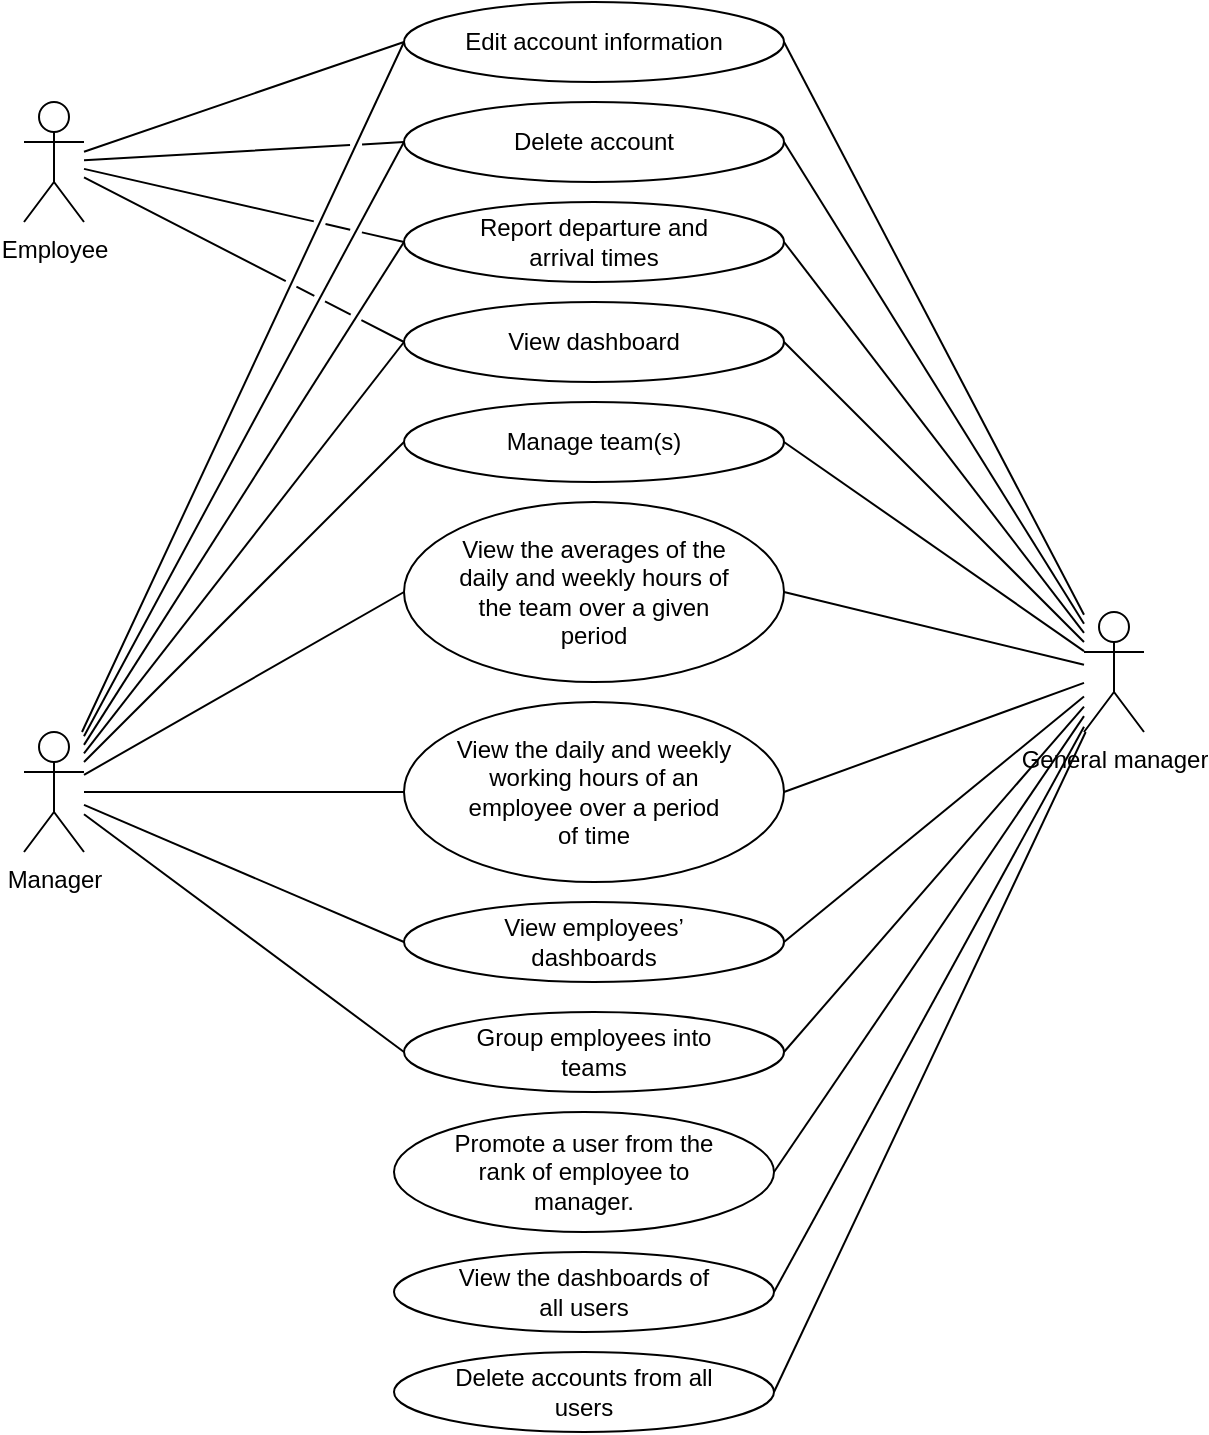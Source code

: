 <mxfile version="13.8.1" type="github">
  <diagram id="1Kx-svW-w1LzUWN5rgaK" name="Page-1">
    <mxGraphModel dx="2204" dy="1052" grid="1" gridSize="10" guides="1" tooltips="1" connect="1" arrows="1" fold="1" page="1" pageScale="1" pageWidth="827" pageHeight="1169" math="0" shadow="0">
      <root>
        <mxCell id="0" />
        <mxCell id="1" parent="0" />
        <mxCell id="1XfuPzGC9kEP3FvOwOuq-75" style="edgeStyle=none;rounded=0;jumpStyle=gap;orthogonalLoop=1;jettySize=auto;html=1;entryX=1;entryY=0.5;entryDx=0;entryDy=0;endArrow=none;endFill=0;" parent="1" source="1XfuPzGC9kEP3FvOwOuq-1" target="1XfuPzGC9kEP3FvOwOuq-8" edge="1">
          <mxGeometry relative="1" as="geometry" />
        </mxCell>
        <mxCell id="1XfuPzGC9kEP3FvOwOuq-76" style="edgeStyle=none;rounded=0;jumpStyle=gap;orthogonalLoop=1;jettySize=auto;html=1;entryX=1;entryY=0.5;entryDx=0;entryDy=0;endArrow=none;endFill=0;" parent="1" source="1XfuPzGC9kEP3FvOwOuq-1" target="1XfuPzGC9kEP3FvOwOuq-11" edge="1">
          <mxGeometry relative="1" as="geometry" />
        </mxCell>
        <mxCell id="1XfuPzGC9kEP3FvOwOuq-77" style="edgeStyle=none;rounded=0;jumpStyle=gap;orthogonalLoop=1;jettySize=auto;html=1;entryX=1;entryY=0.5;entryDx=0;entryDy=0;endArrow=none;endFill=0;" parent="1" source="1XfuPzGC9kEP3FvOwOuq-1" target="1XfuPzGC9kEP3FvOwOuq-14" edge="1">
          <mxGeometry relative="1" as="geometry" />
        </mxCell>
        <mxCell id="1XfuPzGC9kEP3FvOwOuq-78" style="edgeStyle=none;rounded=0;jumpStyle=gap;orthogonalLoop=1;jettySize=auto;html=1;entryX=1;entryY=0.5;entryDx=0;entryDy=0;endArrow=none;endFill=0;" parent="1" source="1XfuPzGC9kEP3FvOwOuq-1" target="1XfuPzGC9kEP3FvOwOuq-16" edge="1">
          <mxGeometry relative="1" as="geometry" />
        </mxCell>
        <mxCell id="1XfuPzGC9kEP3FvOwOuq-79" style="edgeStyle=none;rounded=0;jumpStyle=gap;orthogonalLoop=1;jettySize=auto;html=1;entryX=1;entryY=0.5;entryDx=0;entryDy=0;endArrow=none;endFill=0;" parent="1" source="1XfuPzGC9kEP3FvOwOuq-1" target="1XfuPzGC9kEP3FvOwOuq-32" edge="1">
          <mxGeometry relative="1" as="geometry" />
        </mxCell>
        <mxCell id="1XfuPzGC9kEP3FvOwOuq-80" style="edgeStyle=none;rounded=0;jumpStyle=gap;orthogonalLoop=1;jettySize=auto;html=1;entryX=1;entryY=0.5;entryDx=0;entryDy=0;endArrow=none;endFill=0;" parent="1" source="1XfuPzGC9kEP3FvOwOuq-1" target="1XfuPzGC9kEP3FvOwOuq-34" edge="1">
          <mxGeometry relative="1" as="geometry" />
        </mxCell>
        <mxCell id="1XfuPzGC9kEP3FvOwOuq-81" style="edgeStyle=none;rounded=0;jumpStyle=gap;orthogonalLoop=1;jettySize=auto;html=1;entryX=1;entryY=0.5;entryDx=0;entryDy=0;endArrow=none;endFill=0;" parent="1" source="1XfuPzGC9kEP3FvOwOuq-1" target="1XfuPzGC9kEP3FvOwOuq-36" edge="1">
          <mxGeometry relative="1" as="geometry" />
        </mxCell>
        <mxCell id="1XfuPzGC9kEP3FvOwOuq-82" style="edgeStyle=none;rounded=0;jumpStyle=gap;orthogonalLoop=1;jettySize=auto;html=1;entryX=1;entryY=0.5;entryDx=0;entryDy=0;endArrow=none;endFill=0;" parent="1" source="1XfuPzGC9kEP3FvOwOuq-1" target="1XfuPzGC9kEP3FvOwOuq-38" edge="1">
          <mxGeometry relative="1" as="geometry" />
        </mxCell>
        <mxCell id="1XfuPzGC9kEP3FvOwOuq-83" style="edgeStyle=none;rounded=0;jumpStyle=gap;orthogonalLoop=1;jettySize=auto;html=1;entryX=1;entryY=0.5;entryDx=0;entryDy=0;endArrow=none;endFill=0;" parent="1" source="1XfuPzGC9kEP3FvOwOuq-1" target="1XfuPzGC9kEP3FvOwOuq-53" edge="1">
          <mxGeometry relative="1" as="geometry" />
        </mxCell>
        <mxCell id="1XfuPzGC9kEP3FvOwOuq-84" style="edgeStyle=none;rounded=0;jumpStyle=gap;orthogonalLoop=1;jettySize=auto;html=1;entryX=1;entryY=0.5;entryDx=0;entryDy=0;endArrow=none;endFill=0;" parent="1" source="1XfuPzGC9kEP3FvOwOuq-1" target="1XfuPzGC9kEP3FvOwOuq-57" edge="1">
          <mxGeometry relative="1" as="geometry" />
        </mxCell>
        <mxCell id="1XfuPzGC9kEP3FvOwOuq-85" style="edgeStyle=none;rounded=0;jumpStyle=gap;orthogonalLoop=1;jettySize=auto;html=1;entryX=1;entryY=0.5;entryDx=0;entryDy=0;endArrow=none;endFill=0;" parent="1" source="1XfuPzGC9kEP3FvOwOuq-1" target="1XfuPzGC9kEP3FvOwOuq-61" edge="1">
          <mxGeometry relative="1" as="geometry" />
        </mxCell>
        <mxCell id="yZSxYwxzdYwxCD6LU-Gd-7" style="edgeStyle=none;rounded=0;orthogonalLoop=1;jettySize=auto;html=1;entryX=1;entryY=0.5;entryDx=0;entryDy=0;endArrow=none;endFill=0;" edge="1" parent="1" source="1XfuPzGC9kEP3FvOwOuq-1" target="yZSxYwxzdYwxCD6LU-Gd-4">
          <mxGeometry relative="1" as="geometry" />
        </mxCell>
        <mxCell id="1XfuPzGC9kEP3FvOwOuq-1" value="General manager" style="shape=umlActor;verticalLabelPosition=bottom;verticalAlign=top;html=1;outlineConnect=0;" parent="1" vertex="1">
          <mxGeometry x="664" y="532" width="30" height="60" as="geometry" />
        </mxCell>
        <mxCell id="1XfuPzGC9kEP3FvOwOuq-67" style="edgeStyle=none;rounded=0;jumpStyle=gap;orthogonalLoop=1;jettySize=auto;html=1;entryX=0;entryY=0.5;entryDx=0;entryDy=0;endArrow=none;endFill=0;" parent="1" source="1XfuPzGC9kEP3FvOwOuq-2" target="1XfuPzGC9kEP3FvOwOuq-8" edge="1">
          <mxGeometry relative="1" as="geometry" />
        </mxCell>
        <mxCell id="1XfuPzGC9kEP3FvOwOuq-68" style="edgeStyle=none;rounded=0;jumpStyle=gap;orthogonalLoop=1;jettySize=auto;html=1;entryX=0;entryY=0.5;entryDx=0;entryDy=0;endArrow=none;endFill=0;" parent="1" source="1XfuPzGC9kEP3FvOwOuq-2" target="1XfuPzGC9kEP3FvOwOuq-11" edge="1">
          <mxGeometry relative="1" as="geometry" />
        </mxCell>
        <mxCell id="1XfuPzGC9kEP3FvOwOuq-69" style="edgeStyle=none;rounded=0;jumpStyle=gap;orthogonalLoop=1;jettySize=auto;html=1;entryX=0;entryY=0.5;entryDx=0;entryDy=0;endArrow=none;endFill=0;" parent="1" source="1XfuPzGC9kEP3FvOwOuq-2" target="1XfuPzGC9kEP3FvOwOuq-14" edge="1">
          <mxGeometry relative="1" as="geometry" />
        </mxCell>
        <mxCell id="1XfuPzGC9kEP3FvOwOuq-70" style="edgeStyle=none;rounded=0;jumpStyle=gap;orthogonalLoop=1;jettySize=auto;html=1;entryX=0;entryY=0.5;entryDx=0;entryDy=0;endArrow=none;endFill=0;" parent="1" source="1XfuPzGC9kEP3FvOwOuq-2" target="1XfuPzGC9kEP3FvOwOuq-16" edge="1">
          <mxGeometry relative="1" as="geometry" />
        </mxCell>
        <mxCell id="1XfuPzGC9kEP3FvOwOuq-71" style="edgeStyle=none;rounded=0;jumpStyle=gap;orthogonalLoop=1;jettySize=auto;html=1;entryX=0;entryY=0.5;entryDx=0;entryDy=0;endArrow=none;endFill=0;" parent="1" source="1XfuPzGC9kEP3FvOwOuq-2" target="1XfuPzGC9kEP3FvOwOuq-32" edge="1">
          <mxGeometry relative="1" as="geometry" />
        </mxCell>
        <mxCell id="1XfuPzGC9kEP3FvOwOuq-72" style="edgeStyle=none;rounded=0;jumpStyle=gap;orthogonalLoop=1;jettySize=auto;html=1;entryX=0;entryY=0.5;entryDx=0;entryDy=0;endArrow=none;endFill=0;" parent="1" source="1XfuPzGC9kEP3FvOwOuq-2" target="1XfuPzGC9kEP3FvOwOuq-34" edge="1">
          <mxGeometry relative="1" as="geometry" />
        </mxCell>
        <mxCell id="1XfuPzGC9kEP3FvOwOuq-73" style="edgeStyle=none;rounded=0;jumpStyle=gap;orthogonalLoop=1;jettySize=auto;html=1;entryX=0;entryY=0.5;entryDx=0;entryDy=0;endArrow=none;endFill=0;" parent="1" source="1XfuPzGC9kEP3FvOwOuq-2" target="1XfuPzGC9kEP3FvOwOuq-36" edge="1">
          <mxGeometry relative="1" as="geometry" />
        </mxCell>
        <mxCell id="1XfuPzGC9kEP3FvOwOuq-74" style="edgeStyle=none;rounded=0;jumpStyle=gap;orthogonalLoop=1;jettySize=auto;html=1;entryX=0;entryY=0.5;entryDx=0;entryDy=0;endArrow=none;endFill=0;" parent="1" source="1XfuPzGC9kEP3FvOwOuq-2" target="1XfuPzGC9kEP3FvOwOuq-38" edge="1">
          <mxGeometry relative="1" as="geometry" />
        </mxCell>
        <mxCell id="yZSxYwxzdYwxCD6LU-Gd-6" style="rounded=0;orthogonalLoop=1;jettySize=auto;html=1;entryX=0;entryY=0.5;entryDx=0;entryDy=0;endArrow=none;endFill=0;" edge="1" parent="1" source="1XfuPzGC9kEP3FvOwOuq-2" target="yZSxYwxzdYwxCD6LU-Gd-4">
          <mxGeometry relative="1" as="geometry" />
        </mxCell>
        <mxCell id="1XfuPzGC9kEP3FvOwOuq-2" value="Manager" style="shape=umlActor;verticalLabelPosition=bottom;verticalAlign=top;html=1;outlineConnect=0;" parent="1" vertex="1">
          <mxGeometry x="134" y="592" width="30" height="60" as="geometry" />
        </mxCell>
        <mxCell id="1XfuPzGC9kEP3FvOwOuq-63" style="edgeStyle=none;rounded=0;jumpStyle=gap;orthogonalLoop=1;jettySize=auto;html=1;entryX=0;entryY=0.5;entryDx=0;entryDy=0;endArrow=none;endFill=0;" parent="1" source="1XfuPzGC9kEP3FvOwOuq-3" target="1XfuPzGC9kEP3FvOwOuq-8" edge="1">
          <mxGeometry relative="1" as="geometry" />
        </mxCell>
        <mxCell id="1XfuPzGC9kEP3FvOwOuq-64" style="edgeStyle=none;rounded=0;jumpStyle=gap;orthogonalLoop=1;jettySize=auto;html=1;entryX=0;entryY=0.5;entryDx=0;entryDy=0;endArrow=none;endFill=0;" parent="1" source="1XfuPzGC9kEP3FvOwOuq-3" target="1XfuPzGC9kEP3FvOwOuq-11" edge="1">
          <mxGeometry relative="1" as="geometry" />
        </mxCell>
        <mxCell id="1XfuPzGC9kEP3FvOwOuq-65" style="edgeStyle=none;rounded=0;jumpStyle=gap;orthogonalLoop=1;jettySize=auto;html=1;entryX=0;entryY=0.5;entryDx=0;entryDy=0;endArrow=none;endFill=0;" parent="1" source="1XfuPzGC9kEP3FvOwOuq-3" target="1XfuPzGC9kEP3FvOwOuq-14" edge="1">
          <mxGeometry relative="1" as="geometry" />
        </mxCell>
        <mxCell id="1XfuPzGC9kEP3FvOwOuq-66" style="edgeStyle=none;rounded=0;jumpStyle=gap;orthogonalLoop=1;jettySize=auto;html=1;entryX=0;entryY=0.5;entryDx=0;entryDy=0;endArrow=none;endFill=0;" parent="1" source="1XfuPzGC9kEP3FvOwOuq-3" target="1XfuPzGC9kEP3FvOwOuq-16" edge="1">
          <mxGeometry relative="1" as="geometry" />
        </mxCell>
        <mxCell id="1XfuPzGC9kEP3FvOwOuq-3" value="Employee" style="shape=umlActor;verticalLabelPosition=bottom;verticalAlign=top;html=1;outlineConnect=0;" parent="1" vertex="1">
          <mxGeometry x="134" y="277" width="30" height="60" as="geometry" />
        </mxCell>
        <mxCell id="1XfuPzGC9kEP3FvOwOuq-8" value="" style="ellipse;whiteSpace=wrap;html=1;" parent="1" vertex="1">
          <mxGeometry x="324" y="227" width="190" height="40" as="geometry" />
        </mxCell>
        <mxCell id="1XfuPzGC9kEP3FvOwOuq-10" value="Edit account information" style="text;html=1;strokeColor=none;fillColor=none;align=center;verticalAlign=middle;whiteSpace=wrap;rounded=0;" parent="1" vertex="1">
          <mxGeometry x="349" y="237" width="140" height="20" as="geometry" />
        </mxCell>
        <mxCell id="1XfuPzGC9kEP3FvOwOuq-11" value="" style="ellipse;whiteSpace=wrap;html=1;" parent="1" vertex="1">
          <mxGeometry x="324" y="277" width="190" height="40" as="geometry" />
        </mxCell>
        <mxCell id="1XfuPzGC9kEP3FvOwOuq-12" value="Delete account" style="text;html=1;strokeColor=none;fillColor=none;align=center;verticalAlign=middle;whiteSpace=wrap;rounded=0;" parent="1" vertex="1">
          <mxGeometry x="349" y="287" width="140" height="20" as="geometry" />
        </mxCell>
        <mxCell id="1XfuPzGC9kEP3FvOwOuq-14" value="" style="ellipse;whiteSpace=wrap;html=1;" parent="1" vertex="1">
          <mxGeometry x="324" y="327" width="190" height="40" as="geometry" />
        </mxCell>
        <mxCell id="1XfuPzGC9kEP3FvOwOuq-15" value="Report departure and arrival times" style="text;html=1;strokeColor=none;fillColor=none;align=center;verticalAlign=middle;whiteSpace=wrap;rounded=0;" parent="1" vertex="1">
          <mxGeometry x="349" y="332" width="140" height="30" as="geometry" />
        </mxCell>
        <mxCell id="1XfuPzGC9kEP3FvOwOuq-16" value="" style="ellipse;whiteSpace=wrap;html=1;" parent="1" vertex="1">
          <mxGeometry x="324" y="377" width="190" height="40" as="geometry" />
        </mxCell>
        <mxCell id="1XfuPzGC9kEP3FvOwOuq-17" value="View dashboard" style="text;html=1;strokeColor=none;fillColor=none;align=center;verticalAlign=middle;whiteSpace=wrap;rounded=0;" parent="1" vertex="1">
          <mxGeometry x="349" y="387" width="140" height="20" as="geometry" />
        </mxCell>
        <mxCell id="1XfuPzGC9kEP3FvOwOuq-32" value="" style="ellipse;whiteSpace=wrap;html=1;" parent="1" vertex="1">
          <mxGeometry x="324" y="427" width="190" height="40" as="geometry" />
        </mxCell>
        <mxCell id="1XfuPzGC9kEP3FvOwOuq-33" value="Manage team(s)" style="text;html=1;strokeColor=none;fillColor=none;align=center;verticalAlign=middle;whiteSpace=wrap;rounded=0;" parent="1" vertex="1">
          <mxGeometry x="349" y="437" width="140" height="20" as="geometry" />
        </mxCell>
        <mxCell id="1XfuPzGC9kEP3FvOwOuq-34" value="" style="ellipse;whiteSpace=wrap;html=1;" parent="1" vertex="1">
          <mxGeometry x="324" y="477" width="190" height="90" as="geometry" />
        </mxCell>
        <mxCell id="1XfuPzGC9kEP3FvOwOuq-35" value="View the averages of the daily and weekly hours of the team over a given period" style="text;html=1;strokeColor=none;fillColor=none;align=center;verticalAlign=middle;whiteSpace=wrap;rounded=0;" parent="1" vertex="1">
          <mxGeometry x="349" y="492" width="140" height="60" as="geometry" />
        </mxCell>
        <mxCell id="1XfuPzGC9kEP3FvOwOuq-36" value="" style="ellipse;whiteSpace=wrap;html=1;" parent="1" vertex="1">
          <mxGeometry x="324" y="577" width="190" height="90" as="geometry" />
        </mxCell>
        <mxCell id="1XfuPzGC9kEP3FvOwOuq-37" value="View the daily and weekly working hours of an employee over a period of time" style="text;html=1;strokeColor=none;fillColor=none;align=center;verticalAlign=middle;whiteSpace=wrap;rounded=0;" parent="1" vertex="1">
          <mxGeometry x="349" y="592" width="140" height="60" as="geometry" />
        </mxCell>
        <mxCell id="1XfuPzGC9kEP3FvOwOuq-38" value="" style="ellipse;whiteSpace=wrap;html=1;" parent="1" vertex="1">
          <mxGeometry x="324" y="677" width="190" height="40" as="geometry" />
        </mxCell>
        <mxCell id="1XfuPzGC9kEP3FvOwOuq-39" value="View employees’ dashboards" style="text;html=1;strokeColor=none;fillColor=none;align=center;verticalAlign=middle;whiteSpace=wrap;rounded=0;" parent="1" vertex="1">
          <mxGeometry x="349" y="682" width="140" height="30" as="geometry" />
        </mxCell>
        <mxCell id="1XfuPzGC9kEP3FvOwOuq-53" value="" style="ellipse;whiteSpace=wrap;html=1;" parent="1" vertex="1">
          <mxGeometry x="319" y="782" width="190" height="60" as="geometry" />
        </mxCell>
        <mxCell id="1XfuPzGC9kEP3FvOwOuq-54" value="Promote a user from the rank of employee to manager." style="text;html=1;strokeColor=none;fillColor=none;align=center;verticalAlign=middle;whiteSpace=wrap;rounded=0;" parent="1" vertex="1">
          <mxGeometry x="344" y="789.5" width="140" height="45" as="geometry" />
        </mxCell>
        <mxCell id="1XfuPzGC9kEP3FvOwOuq-57" value="" style="ellipse;whiteSpace=wrap;html=1;" parent="1" vertex="1">
          <mxGeometry x="319" y="852" width="190" height="40" as="geometry" />
        </mxCell>
        <mxCell id="1XfuPzGC9kEP3FvOwOuq-58" value="View the dashboards of all users" style="text;html=1;strokeColor=none;fillColor=none;align=center;verticalAlign=middle;whiteSpace=wrap;rounded=0;" parent="1" vertex="1">
          <mxGeometry x="344" y="857" width="140" height="30" as="geometry" />
        </mxCell>
        <mxCell id="1XfuPzGC9kEP3FvOwOuq-61" value="" style="ellipse;whiteSpace=wrap;html=1;" parent="1" vertex="1">
          <mxGeometry x="319" y="902" width="190" height="40" as="geometry" />
        </mxCell>
        <mxCell id="1XfuPzGC9kEP3FvOwOuq-62" value="Delete accounts from all users" style="text;html=1;strokeColor=none;fillColor=none;align=center;verticalAlign=middle;whiteSpace=wrap;rounded=0;" parent="1" vertex="1">
          <mxGeometry x="344" y="907" width="140" height="30" as="geometry" />
        </mxCell>
        <mxCell id="yZSxYwxzdYwxCD6LU-Gd-4" value="" style="ellipse;whiteSpace=wrap;html=1;" vertex="1" parent="1">
          <mxGeometry x="324" y="732" width="190" height="40" as="geometry" />
        </mxCell>
        <mxCell id="yZSxYwxzdYwxCD6LU-Gd-5" value="Group employees into teams" style="text;html=1;strokeColor=none;fillColor=none;align=center;verticalAlign=middle;whiteSpace=wrap;rounded=0;" vertex="1" parent="1">
          <mxGeometry x="349" y="737" width="140" height="30" as="geometry" />
        </mxCell>
      </root>
    </mxGraphModel>
  </diagram>
</mxfile>
